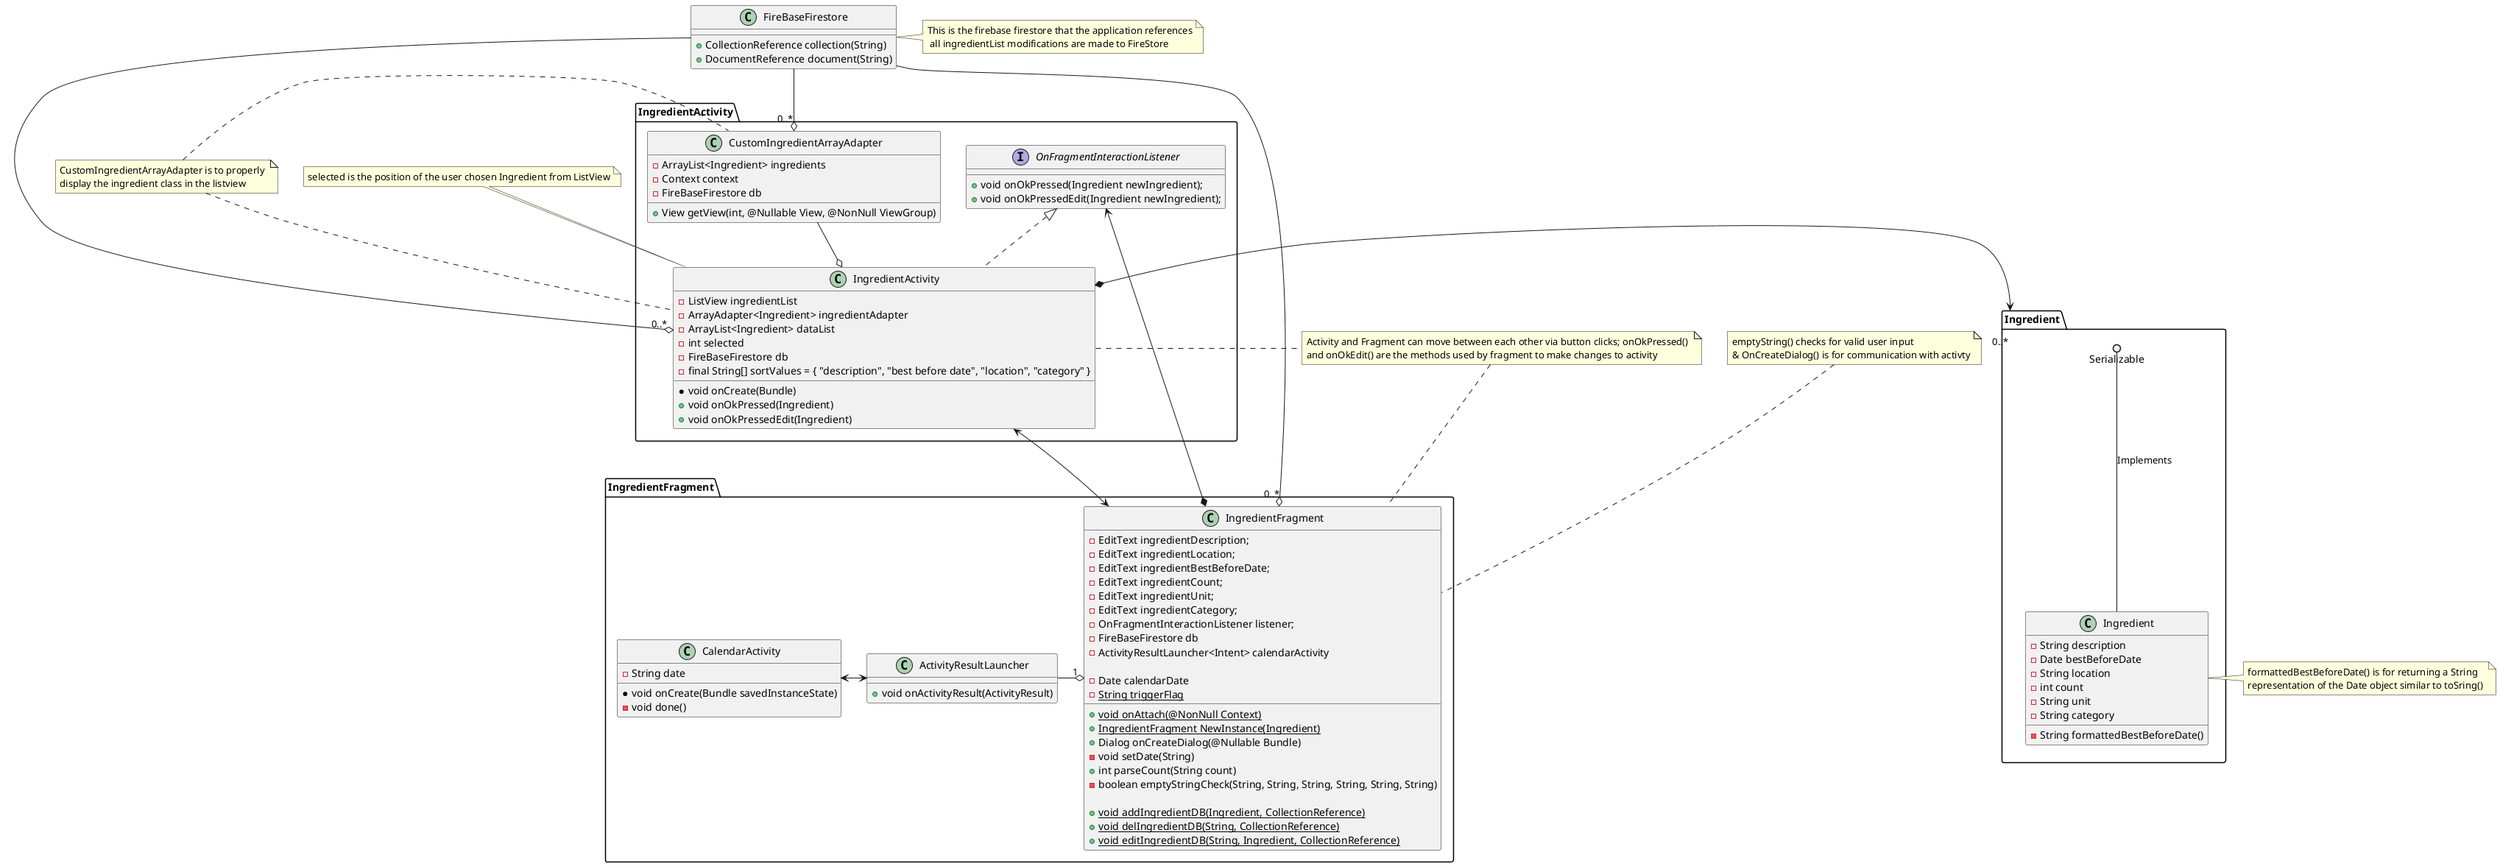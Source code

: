 @startuml
'https://plantuml.com/class-diagram

class FireBaseFirestore
{
+CollectionReference collection(String)
+DocumentReference document(String)
}

class IngredientFragment.ActivityResultLauncher
{
    +void onActivityResult(ActivityResult)
}

class Ingredient.Ingredient
{
-String description
-Date bestBeforeDate
-String location
-int count
-String unit
-String category

-String formattedBestBeforeDate()
}

class IngredientActivity.IngredientActivity implements IngredientActivity.OnFragmentInteractionListener
{
-ListView ingredientList
-ArrayAdapter<Ingredient> ingredientAdapter
-ArrayList<Ingredient> dataList
-int selected
-FireBaseFirestore db
-final String[] sortValues = { "description", "best before date", "location", "category" }

*void onCreate(Bundle)
+void onOkPressed(Ingredient)
+void onOkPressedEdit(Ingredient)
}

class IngredientFragment.IngredientFragment
{
-EditText ingredientDescription;
-EditText ingredientLocation;
-EditText ingredientBestBeforeDate;
-EditText ingredientCount;
-EditText ingredientUnit;
-EditText ingredientCategory;
-OnFragmentInteractionListener listener;
-FireBaseFirestore db
-ActivityResultLauncher<Intent> calendarActivity

- Date calendarDate
- {static} String triggerFlag

+ {static} void onAttach(@NonNull Context)
+ {static} IngredientFragment NewInstance(Ingredient)
+ Dialog onCreateDialog(@Nullable Bundle)
- void setDate(String)
+ int parseCount(String count)
- boolean emptyStringCheck(String, String, String, String, String, String)

+ {static}void addIngredientDB(Ingredient, CollectionReference)
+ {static}void delIngredientDB(String, CollectionReference)
+ {static}void editIngredientDB(String, Ingredient, CollectionReference)

}

interface IngredientActivity.OnFragmentInteractionListener
{
+void onOkPressed(Ingredient newIngredient);
+void onOkPressedEdit(Ingredient newIngredient);
}

class IngredientActivity.CustomIngredientArrayAdapter
{
- ArrayList<Ingredient> ingredients
- Context context
- FireBaseFirestore db

+ View getView(int, @Nullable View, @NonNull ViewGroup)
}

class IngredientFragment.CalendarActivity
{
    - String date
    * void onCreate(Bundle savedInstanceState)
    - void done()
}


Serializable ()-- Ingredient.Ingredient : Implements

IngredientActivity.IngredientActivity  *->   "0..*"Ingredient
IngredientActivity.CustomIngredientArrayAdapter --o IngredientActivity.IngredientActivity
FireBaseFirestore --o "0..*" IngredientActivity.IngredientActivity

FireBaseFirestore --o "0..*" IngredientActivity.CustomIngredientArrayAdapter

IngredientActivity.OnFragmentInteractionListener <-* IngredientFragment.IngredientFragment
FireBaseFirestore --o "0..*" IngredientFragment.IngredientFragment
IngredientActivity.IngredientActivity <--> IngredientFragment.IngredientFragment

IngredientFragment.CalendarActivity <-> IngredientFragment.ActivityResultLauncher
IngredientFragment.ActivityResultLauncher -o "1" IngredientFragment.IngredientFragment

note "Activity and Fragment can move between each other via button clicks; onOkPressed() \nand onOkEdit() are the methods used by fragment to make changes to activity" as N1
note "formattedBestBeforeDate() is for returning a String \nrepresentation of the Date object similar to toSring() " as N2
note "CustomIngredientArrayAdapter is to properly \ndisplay the ingredient class in the listview" as IActivity2
note "selected is the position of the user chosen Ingredient from ListView" as IActivity3
note "This is the firebase firestore that the application references\n all ingredientList modifications are made to FireStore" as FireBase
note "emptyString() checks for valid user input \n& OnCreateDialog() is for communication with activty" as error

N1 . IngredientFragment.IngredientFragment
IngredientActivity.IngredientActivity . N1

N2 . Ingredient.Ingredient

IActivity2 . IngredientActivity.CustomIngredientArrayAdapter
IActivity2 .. IngredientActivity.IngredientActivity

IActivity3 .. IngredientActivity.IngredientActivity

FireBaseFirestore . FireBase

error .. IngredientFragment.IngredientFragment





@enduml
